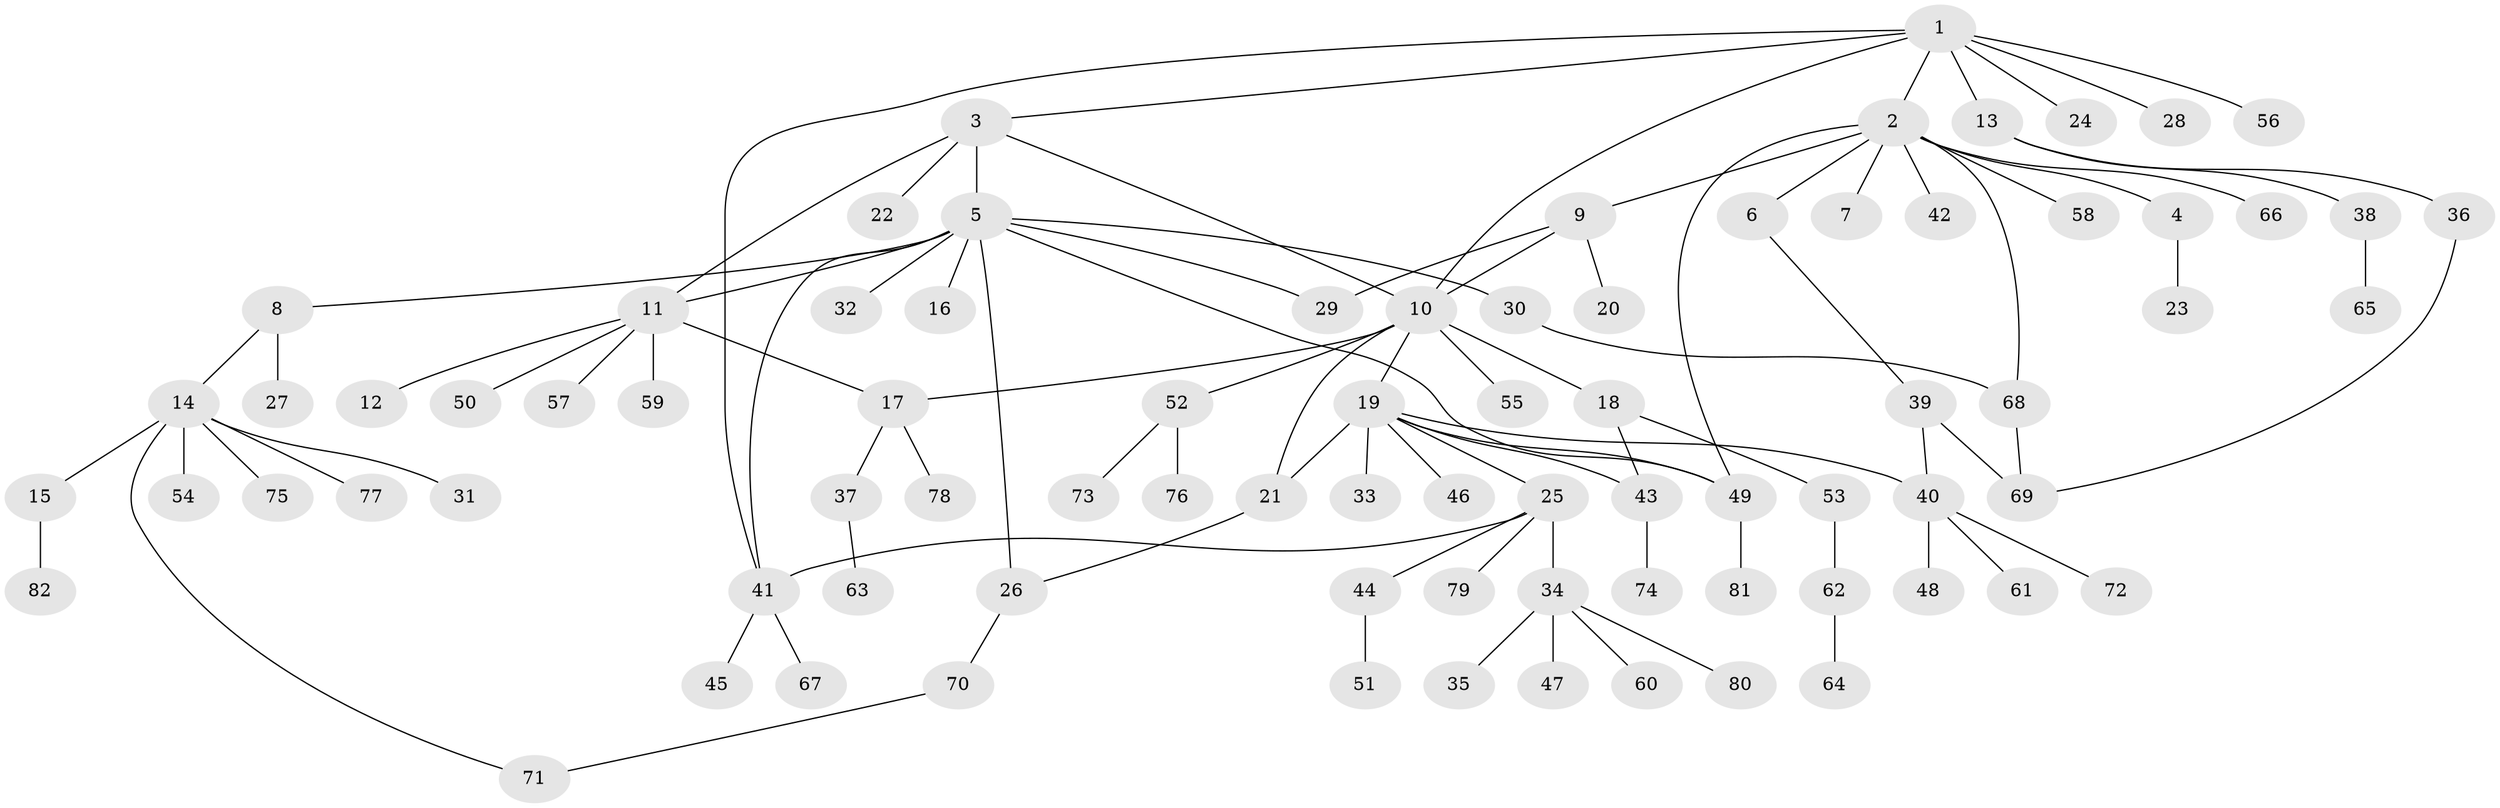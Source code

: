 // coarse degree distribution, {9: 0.034482758620689655, 4: 0.08620689655172414, 2: 0.13793103448275862, 3: 0.15517241379310345, 6: 0.034482758620689655, 1: 0.4827586206896552, 7: 0.034482758620689655, 5: 0.017241379310344827, 8: 0.017241379310344827}
// Generated by graph-tools (version 1.1) at 2025/36/03/04/25 23:36:43]
// undirected, 82 vertices, 98 edges
graph export_dot {
  node [color=gray90,style=filled];
  1;
  2;
  3;
  4;
  5;
  6;
  7;
  8;
  9;
  10;
  11;
  12;
  13;
  14;
  15;
  16;
  17;
  18;
  19;
  20;
  21;
  22;
  23;
  24;
  25;
  26;
  27;
  28;
  29;
  30;
  31;
  32;
  33;
  34;
  35;
  36;
  37;
  38;
  39;
  40;
  41;
  42;
  43;
  44;
  45;
  46;
  47;
  48;
  49;
  50;
  51;
  52;
  53;
  54;
  55;
  56;
  57;
  58;
  59;
  60;
  61;
  62;
  63;
  64;
  65;
  66;
  67;
  68;
  69;
  70;
  71;
  72;
  73;
  74;
  75;
  76;
  77;
  78;
  79;
  80;
  81;
  82;
  1 -- 2;
  1 -- 3;
  1 -- 10;
  1 -- 13;
  1 -- 24;
  1 -- 28;
  1 -- 41;
  1 -- 56;
  2 -- 4;
  2 -- 6;
  2 -- 7;
  2 -- 9;
  2 -- 42;
  2 -- 49;
  2 -- 58;
  2 -- 66;
  2 -- 68;
  3 -- 5;
  3 -- 10;
  3 -- 11;
  3 -- 22;
  4 -- 23;
  5 -- 8;
  5 -- 11;
  5 -- 16;
  5 -- 26;
  5 -- 29;
  5 -- 30;
  5 -- 32;
  5 -- 41;
  5 -- 49;
  6 -- 39;
  8 -- 14;
  8 -- 27;
  9 -- 10;
  9 -- 20;
  9 -- 29;
  10 -- 17;
  10 -- 18;
  10 -- 19;
  10 -- 21;
  10 -- 52;
  10 -- 55;
  11 -- 12;
  11 -- 17;
  11 -- 50;
  11 -- 57;
  11 -- 59;
  13 -- 36;
  13 -- 38;
  14 -- 15;
  14 -- 31;
  14 -- 54;
  14 -- 71;
  14 -- 75;
  14 -- 77;
  15 -- 82;
  17 -- 37;
  17 -- 78;
  18 -- 43;
  18 -- 53;
  19 -- 21;
  19 -- 25;
  19 -- 33;
  19 -- 40;
  19 -- 43;
  19 -- 46;
  19 -- 49;
  21 -- 26;
  25 -- 34;
  25 -- 41;
  25 -- 44;
  25 -- 79;
  26 -- 70;
  30 -- 68;
  34 -- 35;
  34 -- 47;
  34 -- 60;
  34 -- 80;
  36 -- 69;
  37 -- 63;
  38 -- 65;
  39 -- 40;
  39 -- 69;
  40 -- 48;
  40 -- 61;
  40 -- 72;
  41 -- 45;
  41 -- 67;
  43 -- 74;
  44 -- 51;
  49 -- 81;
  52 -- 73;
  52 -- 76;
  53 -- 62;
  62 -- 64;
  68 -- 69;
  70 -- 71;
}
